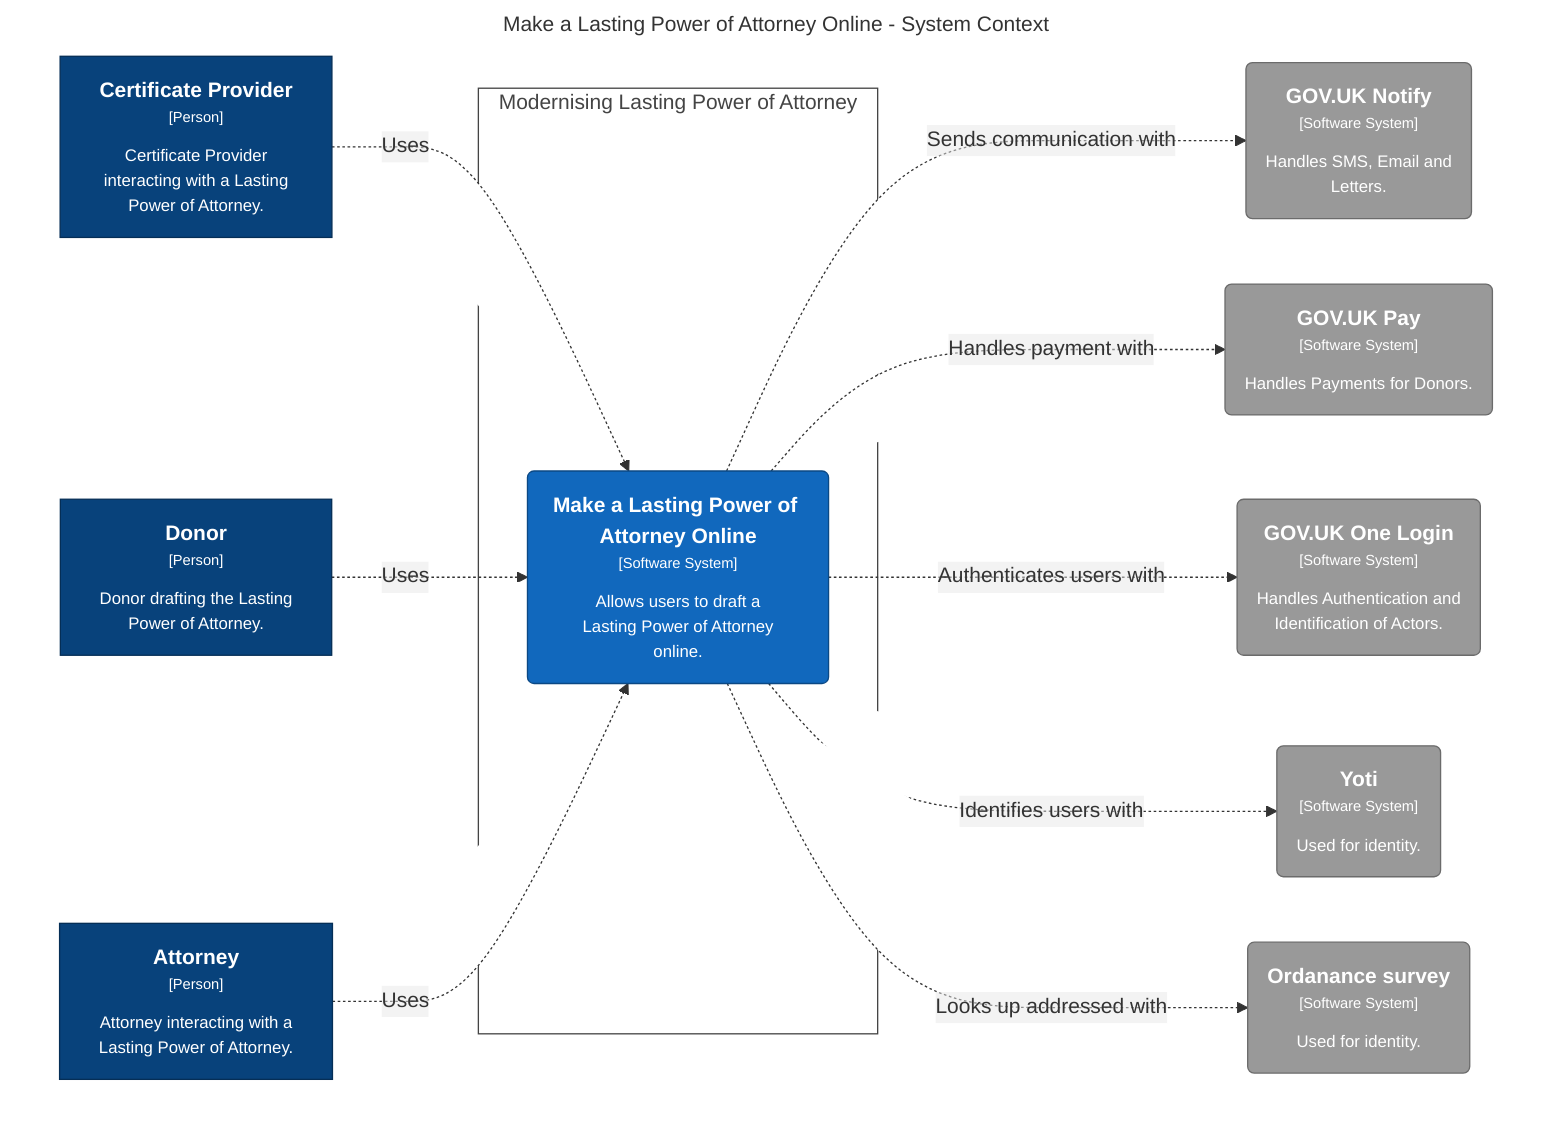 graph TB
  linkStyle default fill:#ffffff

  subgraph diagram [Make a Lasting Power of Attorney Online - System Context]
    style diagram fill:#ffffff,stroke:#ffffff

    subgraph enterprise [Modernising Lasting Power of Attorney]
      style enterprise fill:#ffffff,stroke:#444444,color:#444444

      4("<div style='font-weight: bold'>Make a Lasting Power of Attorney Online</div><div style='font-size: 70%; margin-top: 0px'>[Software System]</div><div style='font-size: 80%; margin-top:10px'>Allows users to draft a<br />Lasting Power of Attorney<br />online.</div>")
      style 4 fill:#1168bd,stroke:#0b4884,color:#ffffff
    end

    1["<div style='font-weight: bold'>Attorney</div><div style='font-size: 70%; margin-top: 0px'>[Person]</div><div style='font-size: 80%; margin-top:10px'>Attorney interacting with a<br />Lasting Power of Attorney.</div>"]
    style 1 fill:#08427b,stroke:#052e56,color:#ffffff
    10("<div style='font-weight: bold'>GOV.UK Notify</div><div style='font-size: 70%; margin-top: 0px'>[Software System]</div><div style='font-size: 80%; margin-top:10px'>Handles SMS, Email and<br />Letters.</div>")
    style 10 fill:#999999,stroke:#6b6b6b,color:#ffffff
    11("<div style='font-weight: bold'>GOV.UK Pay</div><div style='font-size: 70%; margin-top: 0px'>[Software System]</div><div style='font-size: 80%; margin-top:10px'>Handles Payments for Donors.</div>")
    style 11 fill:#999999,stroke:#6b6b6b,color:#ffffff
    12("<div style='font-weight: bold'>GOV.UK One Login</div><div style='font-size: 70%; margin-top: 0px'>[Software System]</div><div style='font-size: 80%; margin-top:10px'>Handles Authentication and<br />Identification of Actors.</div>")
    style 12 fill:#999999,stroke:#6b6b6b,color:#ffffff
    13("<div style='font-weight: bold'>Yoti</div><div style='font-size: 70%; margin-top: 0px'>[Software System]</div><div style='font-size: 80%; margin-top:10px'>Used for identity.</div>")
    style 13 fill:#999999,stroke:#6b6b6b,color:#ffffff
    14("<div style='font-weight: bold'>Ordanance survey</div><div style='font-size: 70%; margin-top: 0px'>[Software System]</div><div style='font-size: 80%; margin-top:10px'>Used for identity.</div>")
    style 14 fill:#999999,stroke:#6b6b6b,color:#ffffff
    2["<div style='font-weight: bold'>Donor</div><div style='font-size: 70%; margin-top: 0px'>[Person]</div><div style='font-size: 80%; margin-top:10px'>Donor drafting the Lasting<br />Power of Attorney.</div>"]
    style 2 fill:#08427b,stroke:#052e56,color:#ffffff
    3["<div style='font-weight: bold'>Certificate Provider</div><div style='font-size: 70%; margin-top: 0px'>[Person]</div><div style='font-size: 80%; margin-top:10px'>Certificate Provider<br />interacting with a Lasting<br />Power of Attorney.</div>"]
    style 3 fill:#08427b,stroke:#052e56,color:#ffffff

    3-. "<div>Uses</div><div style='font-size: 70%'></div>" .->4
    2-. "<div>Uses</div><div style='font-size: 70%'></div>" .->4
    1-. "<div>Uses</div><div style='font-size: 70%'></div>" .->4
    4-. "<div>Sends communication with</div><div style='font-size: 70%'></div>" .->10
    4-. "<div>Handles payment with</div><div style='font-size: 70%'></div>" .->11
    4-. "<div>Authenticates users with</div><div style='font-size: 70%'></div>" .->12
    4-. "<div>Identifies users with</div><div style='font-size: 70%'></div>" .->13
    4-. "<div>Looks up addressed with</div><div style='font-size: 70%'></div>" .->14
  end
